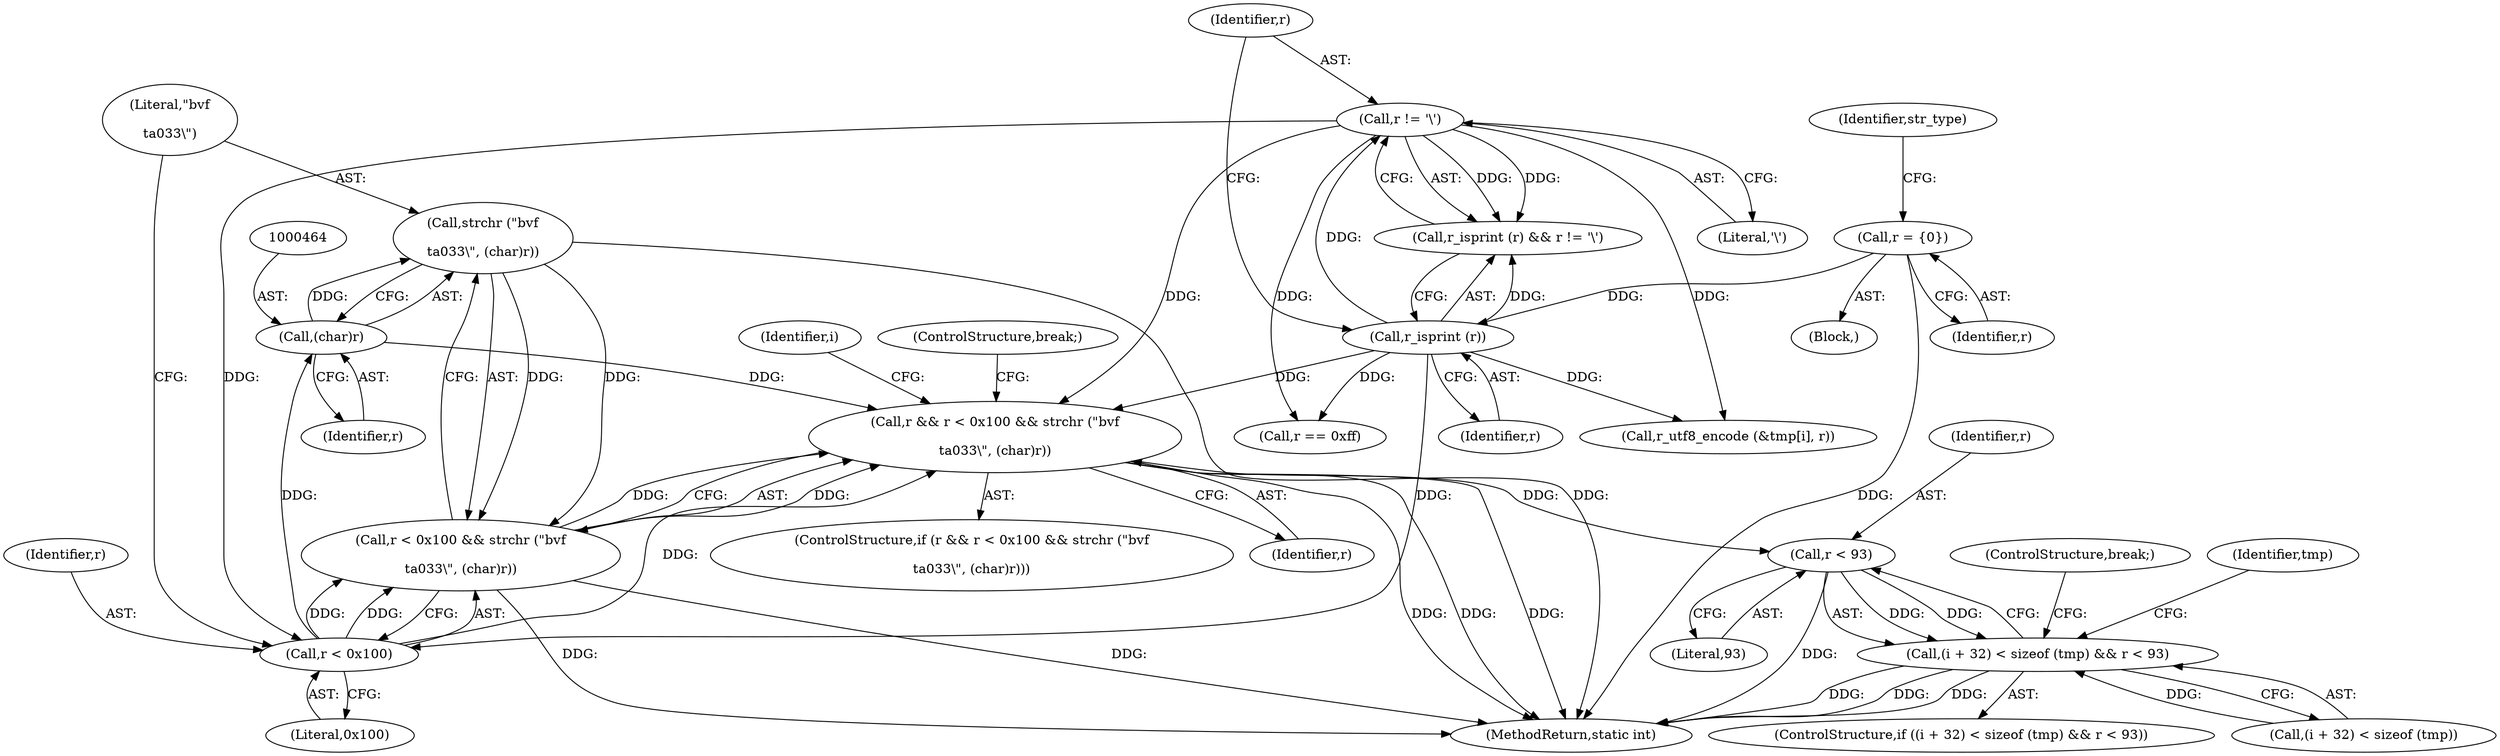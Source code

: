 digraph "0_radare2_3fcf41ed96ffa25b38029449520c8d0a198745f3@API" {
"1000461" [label="(Call,strchr (\"\b\v\f\n\r\t\a\033\\\", (char)r))"];
"1000463" [label="(Call,(char)r)"];
"1000458" [label="(Call,r < 0x100)"];
"1000426" [label="(Call,r != '\\')"];
"1000424" [label="(Call,r_isprint (r))"];
"1000336" [label="(Call,r = {0})"];
"1000457" [label="(Call,r < 0x100 && strchr (\"\b\v\f\n\r\t\a\033\\\", (char)r))"];
"1000455" [label="(Call,r && r < 0x100 && strchr (\"\b\v\f\n\r\t\a\033\\\", (char)r))"];
"1000475" [label="(Call,r < 93)"];
"1000468" [label="(Call,(i + 32) < sizeof (tmp) && r < 93)"];
"1000465" [label="(Identifier,r)"];
"1000336" [label="(Call,r = {0})"];
"1000455" [label="(Call,r && r < 0x100 && strchr (\"\b\v\f\n\r\t\a\033\\\", (char)r))"];
"1000477" [label="(Literal,93)"];
"1000461" [label="(Call,strchr (\"\b\v\f\n\r\t\a\033\\\", (char)r))"];
"1000476" [label="(Identifier,r)"];
"1000436" [label="(Call,r == 0xff)"];
"1000454" [label="(ControlStructure,if (r && r < 0x100 && strchr (\"\b\v\f\n\r\t\a\033\\\", (char)r)))"];
"1000469" [label="(Call,(i + 32) < sizeof (tmp))"];
"1000463" [label="(Call,(char)r)"];
"1000458" [label="(Call,r < 0x100)"];
"1000424" [label="(Call,r_isprint (r))"];
"1000337" [label="(Identifier,r)"];
"1000505" [label="(ControlStructure,break;)"];
"1000475" [label="(Call,r < 93)"];
"1000457" [label="(Call,r < 0x100 && strchr (\"\b\v\f\n\r\t\a\033\\\", (char)r))"];
"1000468" [label="(Call,(i + 32) < sizeof (tmp) && r < 93)"];
"1000428" [label="(Literal,'\\')"];
"1000425" [label="(Identifier,r)"];
"1000497" [label="(ControlStructure,break;)"];
"1000456" [label="(Identifier,r)"];
"1000445" [label="(Call,r_utf8_encode (&tmp[i], r))"];
"1000701" [label="(MethodReturn,static int)"];
"1000340" [label="(Identifier,str_type)"];
"1000467" [label="(ControlStructure,if ((i + 32) < sizeof (tmp) && r < 93))"];
"1000334" [label="(Block,)"];
"1000426" [label="(Call,r != '\\')"];
"1000427" [label="(Identifier,r)"];
"1000462" [label="(Literal,\"\b\v\f\n\r\t\a\033\\\")"];
"1000471" [label="(Identifier,i)"];
"1000481" [label="(Identifier,tmp)"];
"1000459" [label="(Identifier,r)"];
"1000423" [label="(Call,r_isprint (r) && r != '\\')"];
"1000460" [label="(Literal,0x100)"];
"1000461" -> "1000457"  [label="AST: "];
"1000461" -> "1000463"  [label="CFG: "];
"1000462" -> "1000461"  [label="AST: "];
"1000463" -> "1000461"  [label="AST: "];
"1000457" -> "1000461"  [label="CFG: "];
"1000461" -> "1000701"  [label="DDG: "];
"1000461" -> "1000457"  [label="DDG: "];
"1000461" -> "1000457"  [label="DDG: "];
"1000463" -> "1000461"  [label="DDG: "];
"1000463" -> "1000465"  [label="CFG: "];
"1000464" -> "1000463"  [label="AST: "];
"1000465" -> "1000463"  [label="AST: "];
"1000463" -> "1000455"  [label="DDG: "];
"1000458" -> "1000463"  [label="DDG: "];
"1000458" -> "1000457"  [label="AST: "];
"1000458" -> "1000460"  [label="CFG: "];
"1000459" -> "1000458"  [label="AST: "];
"1000460" -> "1000458"  [label="AST: "];
"1000462" -> "1000458"  [label="CFG: "];
"1000457" -> "1000458"  [label="CFG: "];
"1000458" -> "1000455"  [label="DDG: "];
"1000458" -> "1000457"  [label="DDG: "];
"1000458" -> "1000457"  [label="DDG: "];
"1000426" -> "1000458"  [label="DDG: "];
"1000424" -> "1000458"  [label="DDG: "];
"1000426" -> "1000423"  [label="AST: "];
"1000426" -> "1000428"  [label="CFG: "];
"1000427" -> "1000426"  [label="AST: "];
"1000428" -> "1000426"  [label="AST: "];
"1000423" -> "1000426"  [label="CFG: "];
"1000426" -> "1000423"  [label="DDG: "];
"1000426" -> "1000423"  [label="DDG: "];
"1000424" -> "1000426"  [label="DDG: "];
"1000426" -> "1000436"  [label="DDG: "];
"1000426" -> "1000445"  [label="DDG: "];
"1000426" -> "1000455"  [label="DDG: "];
"1000424" -> "1000423"  [label="AST: "];
"1000424" -> "1000425"  [label="CFG: "];
"1000425" -> "1000424"  [label="AST: "];
"1000427" -> "1000424"  [label="CFG: "];
"1000423" -> "1000424"  [label="CFG: "];
"1000424" -> "1000423"  [label="DDG: "];
"1000336" -> "1000424"  [label="DDG: "];
"1000424" -> "1000436"  [label="DDG: "];
"1000424" -> "1000445"  [label="DDG: "];
"1000424" -> "1000455"  [label="DDG: "];
"1000336" -> "1000334"  [label="AST: "];
"1000336" -> "1000337"  [label="CFG: "];
"1000337" -> "1000336"  [label="AST: "];
"1000340" -> "1000336"  [label="CFG: "];
"1000336" -> "1000701"  [label="DDG: "];
"1000457" -> "1000455"  [label="AST: "];
"1000455" -> "1000457"  [label="CFG: "];
"1000457" -> "1000701"  [label="DDG: "];
"1000457" -> "1000701"  [label="DDG: "];
"1000457" -> "1000455"  [label="DDG: "];
"1000457" -> "1000455"  [label="DDG: "];
"1000455" -> "1000454"  [label="AST: "];
"1000455" -> "1000456"  [label="CFG: "];
"1000456" -> "1000455"  [label="AST: "];
"1000471" -> "1000455"  [label="CFG: "];
"1000505" -> "1000455"  [label="CFG: "];
"1000455" -> "1000701"  [label="DDG: "];
"1000455" -> "1000701"  [label="DDG: "];
"1000455" -> "1000701"  [label="DDG: "];
"1000455" -> "1000475"  [label="DDG: "];
"1000475" -> "1000468"  [label="AST: "];
"1000475" -> "1000477"  [label="CFG: "];
"1000476" -> "1000475"  [label="AST: "];
"1000477" -> "1000475"  [label="AST: "];
"1000468" -> "1000475"  [label="CFG: "];
"1000475" -> "1000701"  [label="DDG: "];
"1000475" -> "1000468"  [label="DDG: "];
"1000475" -> "1000468"  [label="DDG: "];
"1000468" -> "1000467"  [label="AST: "];
"1000468" -> "1000469"  [label="CFG: "];
"1000469" -> "1000468"  [label="AST: "];
"1000481" -> "1000468"  [label="CFG: "];
"1000497" -> "1000468"  [label="CFG: "];
"1000468" -> "1000701"  [label="DDG: "];
"1000468" -> "1000701"  [label="DDG: "];
"1000468" -> "1000701"  [label="DDG: "];
"1000469" -> "1000468"  [label="DDG: "];
}
